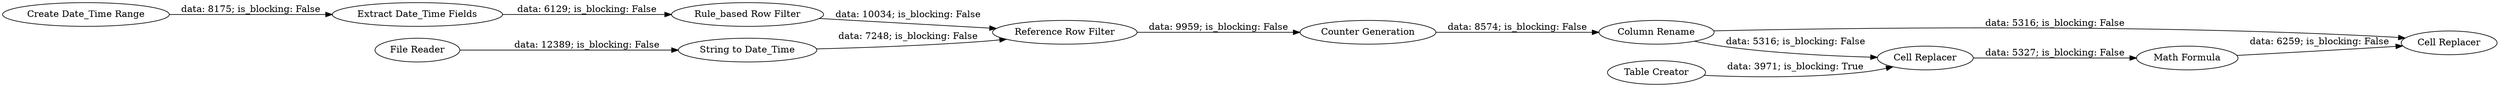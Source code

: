 digraph {
	"1012567464655405261_227" [label="Create Date_Time Range"]
	"1012567464655405261_230" [label="Rule_based Row Filter"]
	"1012567464655405261_240" [label="Column Rename"]
	"1012567464655405261_241" [label="Reference Row Filter"]
	"1012567464655405261_233" [label="Cell Replacer"]
	"1012567464655405261_238" [label="Cell Replacer"]
	"1012567464655405261_236" [label="Math Formula"]
	"1012567464655405261_239" [label="Table Creator"]
	"1012567464655405261_228" [label="Counter Generation"]
	"1012567464655405261_165" [label="File Reader"]
	"1012567464655405261_166" [label="String to Date_Time"]
	"1012567464655405261_229" [label="Extract Date_Time Fields"]
	"1012567464655405261_166" -> "1012567464655405261_241" [label="data: 7248; is_blocking: False"]
	"1012567464655405261_228" -> "1012567464655405261_240" [label="data: 8574; is_blocking: False"]
	"1012567464655405261_239" -> "1012567464655405261_233" [label="data: 3971; is_blocking: True"]
	"1012567464655405261_230" -> "1012567464655405261_241" [label="data: 10034; is_blocking: False"]
	"1012567464655405261_241" -> "1012567464655405261_228" [label="data: 9959; is_blocking: False"]
	"1012567464655405261_240" -> "1012567464655405261_238" [label="data: 5316; is_blocking: False"]
	"1012567464655405261_227" -> "1012567464655405261_229" [label="data: 8175; is_blocking: False"]
	"1012567464655405261_229" -> "1012567464655405261_230" [label="data: 6129; is_blocking: False"]
	"1012567464655405261_240" -> "1012567464655405261_233" [label="data: 5316; is_blocking: False"]
	"1012567464655405261_236" -> "1012567464655405261_238" [label="data: 6259; is_blocking: False"]
	"1012567464655405261_233" -> "1012567464655405261_236" [label="data: 5327; is_blocking: False"]
	"1012567464655405261_165" -> "1012567464655405261_166" [label="data: 12389; is_blocking: False"]
	rankdir=LR
}
